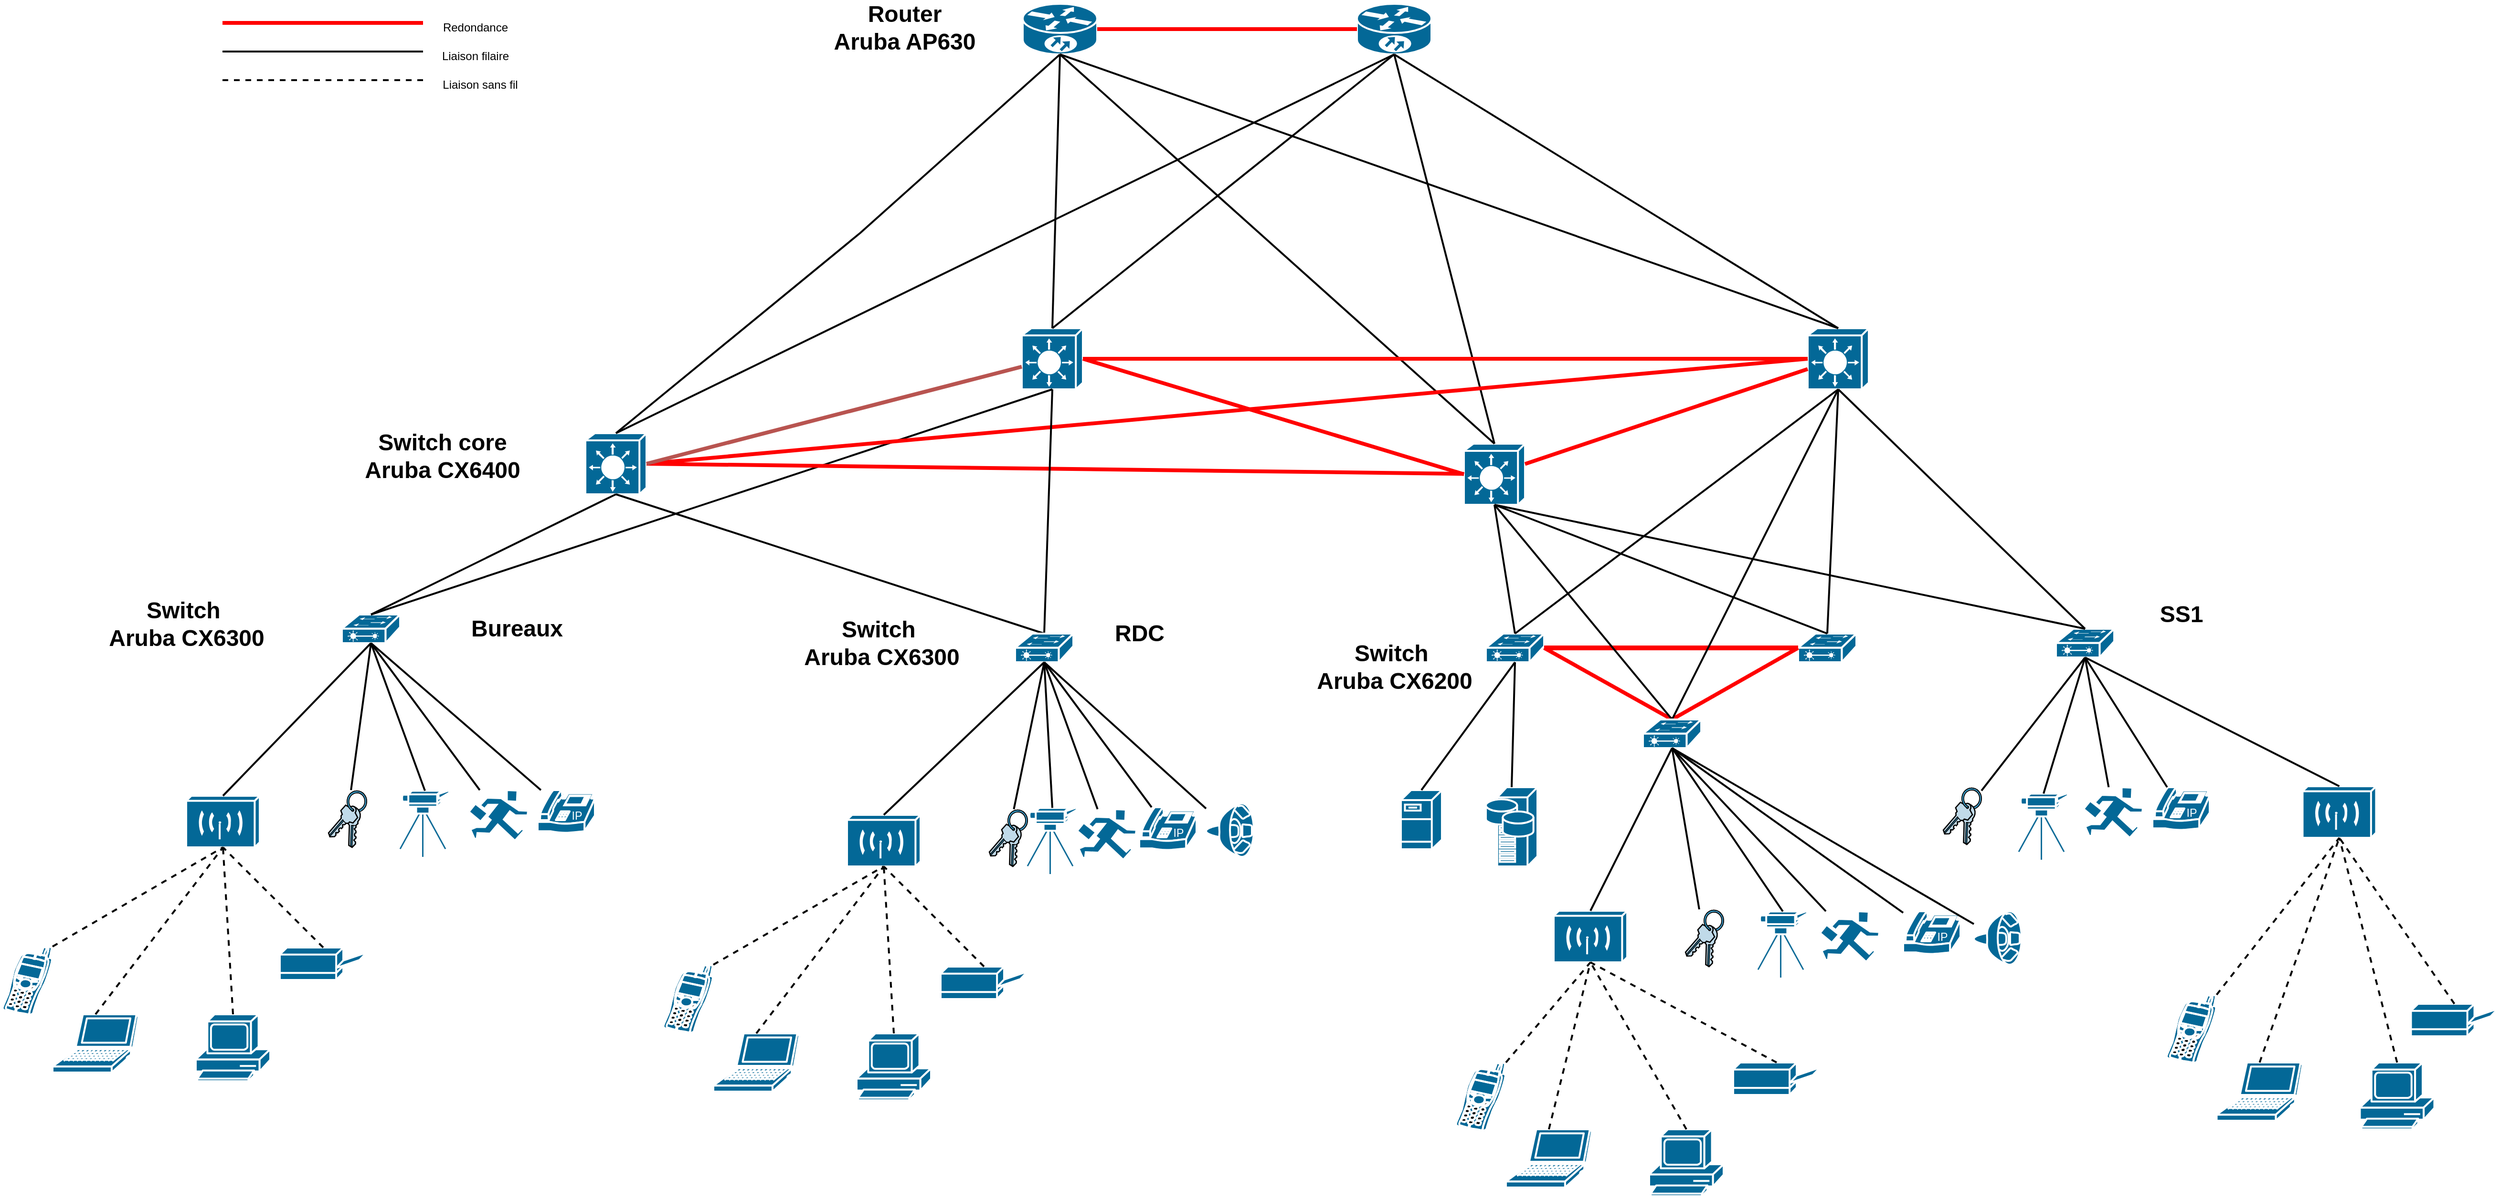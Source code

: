 <mxfile version="24.8.3">
  <diagram id="6a731a19-8d31-9384-78a2-239565b7b9f0" name="Page-1">
    <mxGraphModel dx="4014" dy="1756" grid="1" gridSize="10" guides="1" tooltips="1" connect="1" arrows="1" fold="1" page="1" pageScale="1" pageWidth="827" pageHeight="1169" background="none" math="0" shadow="0">
      <root>
        <mxCell id="0" />
        <mxCell id="1" parent="0" />
        <mxCell id="pil24o_KCS0P44eXvA0W-2595" value="" style="shape=mxgraph.cisco.routers.10700;sketch=0;html=1;pointerEvents=1;dashed=0;fillColor=#036897;strokeColor=#ffffff;strokeWidth=2;verticalLabelPosition=bottom;verticalAlign=top;align=center;outlineConnect=0;" parent="1" vertex="1">
          <mxGeometry x="608" y="60" width="78" height="53" as="geometry" />
        </mxCell>
        <mxCell id="pil24o_KCS0P44eXvA0W-2596" value="" style="shape=mxgraph.cisco.switches.layer_3_switch;sketch=0;html=1;pointerEvents=1;dashed=0;fillColor=#036897;strokeColor=#ffffff;strokeWidth=2;verticalLabelPosition=bottom;verticalAlign=top;align=center;outlineConnect=0;" parent="1" vertex="1">
          <mxGeometry x="150" y="510" width="64" height="64" as="geometry" />
        </mxCell>
        <mxCell id="pil24o_KCS0P44eXvA0W-2597" value="" style="shape=mxgraph.cisco.switches.layer_3_switch;sketch=0;html=1;pointerEvents=1;dashed=0;fillColor=#036897;strokeColor=#ffffff;strokeWidth=2;verticalLabelPosition=bottom;verticalAlign=top;align=center;outlineConnect=0;" parent="1" vertex="1">
          <mxGeometry x="607" y="400" width="64" height="64" as="geometry" />
        </mxCell>
        <mxCell id="pil24o_KCS0P44eXvA0W-2598" value="" style="shape=mxgraph.cisco.switches.layer_3_switch;sketch=0;html=1;pointerEvents=1;dashed=0;fillColor=#036897;strokeColor=#ffffff;strokeWidth=2;verticalLabelPosition=bottom;verticalAlign=top;align=center;outlineConnect=0;" parent="1" vertex="1">
          <mxGeometry x="1070" y="521" width="64" height="64" as="geometry" />
        </mxCell>
        <mxCell id="pil24o_KCS0P44eXvA0W-2599" value="" style="shape=mxgraph.cisco.switches.layer_3_switch;sketch=0;html=1;pointerEvents=1;dashed=0;fillColor=#036897;strokeColor=#ffffff;strokeWidth=2;verticalLabelPosition=bottom;verticalAlign=top;align=center;outlineConnect=0;" parent="1" vertex="1">
          <mxGeometry x="1430" y="400" width="64" height="64" as="geometry" />
        </mxCell>
        <mxCell id="pil24o_KCS0P44eXvA0W-2601" value="" style="shape=mxgraph.cisco.routers.10700;sketch=0;html=1;pointerEvents=1;dashed=0;fillColor=#036897;strokeColor=#ffffff;strokeWidth=2;verticalLabelPosition=bottom;verticalAlign=top;align=center;outlineConnect=0;" parent="1" vertex="1">
          <mxGeometry x="958" y="60" width="78" height="53" as="geometry" />
        </mxCell>
        <mxCell id="pil24o_KCS0P44eXvA0W-2602" value="" style="endArrow=none;html=1;rounded=0;entryX=0;entryY=0.5;entryDx=0;entryDy=0;entryPerimeter=0;exitX=1;exitY=0.5;exitDx=0;exitDy=0;exitPerimeter=0;strokeColor=#ff0000;strokeWidth=4;" parent="1" source="pil24o_KCS0P44eXvA0W-2595" target="pil24o_KCS0P44eXvA0W-2601" edge="1">
          <mxGeometry width="50" height="50" relative="1" as="geometry">
            <mxPoint x="818" y="780" as="sourcePoint" />
            <mxPoint x="868" y="730" as="targetPoint" />
            <Array as="points" />
          </mxGeometry>
        </mxCell>
        <mxCell id="pil24o_KCS0P44eXvA0W-2621" value="" style="shape=mxgraph.cisco.switches.layer_2_remote_switch;sketch=0;html=1;pointerEvents=1;dashed=0;fillColor=#036897;strokeColor=#ffffff;strokeWidth=2;verticalLabelPosition=bottom;verticalAlign=top;align=center;outlineConnect=0;" parent="1" vertex="1">
          <mxGeometry x="-105" y="700" width="61" height="30" as="geometry" />
        </mxCell>
        <mxCell id="pil24o_KCS0P44eXvA0W-2626" value="" style="shape=mxgraph.cisco.wireless.wireless_transport;sketch=0;html=1;pointerEvents=1;dashed=0;fillColor=#036897;strokeColor=#ffffff;strokeWidth=2;verticalLabelPosition=bottom;verticalAlign=top;align=center;outlineConnect=0;" parent="1" vertex="1">
          <mxGeometry x="-268" y="890" width="77" height="54" as="geometry" />
        </mxCell>
        <mxCell id="pil24o_KCS0P44eXvA0W-2628" value="" style="shape=mxgraph.cisco.computers_and_peripherals.printer;sketch=0;html=1;pointerEvents=1;dashed=0;fillColor=#036897;strokeColor=#ffffff;strokeWidth=2;verticalLabelPosition=bottom;verticalAlign=top;align=center;outlineConnect=0;" parent="1" vertex="1">
          <mxGeometry x="-170" y="1049" width="91" height="34" as="geometry" />
        </mxCell>
        <mxCell id="pil24o_KCS0P44eXvA0W-2629" value="" style="shape=mxgraph.cisco.computers_and_peripherals.pc;sketch=0;html=1;pointerEvents=1;dashed=0;fillColor=#036897;strokeColor=#ffffff;strokeWidth=2;verticalLabelPosition=bottom;verticalAlign=top;align=center;outlineConnect=0;" parent="1" vertex="1">
          <mxGeometry x="-258" y="1119" width="78" height="70" as="geometry" />
        </mxCell>
        <mxCell id="pil24o_KCS0P44eXvA0W-2630" value="" style="shape=mxgraph.cisco.computers_and_peripherals.laptop;sketch=0;html=1;pointerEvents=1;dashed=0;fillColor=#036897;strokeColor=#ffffff;strokeWidth=2;verticalLabelPosition=bottom;verticalAlign=top;align=center;outlineConnect=0;" parent="1" vertex="1">
          <mxGeometry x="-408" y="1119" width="90" height="61" as="geometry" />
        </mxCell>
        <mxCell id="pil24o_KCS0P44eXvA0W-2631" value="" style="shape=mxgraph.cisco.computers_and_peripherals.video_camera;sketch=0;html=1;pointerEvents=1;dashed=0;fillColor=#036897;strokeColor=#ffffff;strokeWidth=2;verticalLabelPosition=bottom;verticalAlign=top;align=center;outlineConnect=0;" parent="1" vertex="1">
          <mxGeometry x="-44" y="884" width="52" height="70" as="geometry" />
        </mxCell>
        <mxCell id="pil24o_KCS0P44eXvA0W-2648" value="" style="endArrow=none;html=1;rounded=0;entryX=0.5;entryY=1;entryDx=0;entryDy=0;entryPerimeter=0;exitX=0.5;exitY=0;exitDx=0;exitDy=0;exitPerimeter=0;strokeWidth=2;" parent="1" source="pil24o_KCS0P44eXvA0W-2596" target="pil24o_KCS0P44eXvA0W-2595" edge="1">
          <mxGeometry width="50" height="50" relative="1" as="geometry">
            <mxPoint x="190" y="510.0" as="sourcePoint" />
            <mxPoint x="698" y="340" as="targetPoint" />
            <Array as="points">
              <mxPoint x="438" y="300" />
            </Array>
          </mxGeometry>
        </mxCell>
        <mxCell id="pil24o_KCS0P44eXvA0W-2649" value="" style="endArrow=none;html=1;rounded=0;entryX=0.5;entryY=1;entryDx=0;entryDy=0;entryPerimeter=0;exitX=0.5;exitY=0;exitDx=0;exitDy=0;exitPerimeter=0;strokeWidth=2;" parent="1" source="pil24o_KCS0P44eXvA0W-2596" target="pil24o_KCS0P44eXvA0W-2601" edge="1">
          <mxGeometry width="50" height="50" relative="1" as="geometry">
            <mxPoint x="190" y="510.0" as="sourcePoint" />
            <mxPoint x="657" y="123" as="targetPoint" />
            <Array as="points" />
          </mxGeometry>
        </mxCell>
        <mxCell id="pil24o_KCS0P44eXvA0W-2650" value="" style="endArrow=none;html=1;rounded=0;exitX=0.5;exitY=0;exitDx=0;exitDy=0;exitPerimeter=0;entryX=0.5;entryY=1;entryDx=0;entryDy=0;entryPerimeter=0;strokeWidth=2;" parent="1" source="pil24o_KCS0P44eXvA0W-2597" target="pil24o_KCS0P44eXvA0W-2601" edge="1">
          <mxGeometry width="50" height="50" relative="1" as="geometry">
            <mxPoint x="196" y="520" as="sourcePoint" />
            <mxPoint x="998" y="110" as="targetPoint" />
            <Array as="points" />
          </mxGeometry>
        </mxCell>
        <mxCell id="pil24o_KCS0P44eXvA0W-2651" value="" style="endArrow=none;html=1;rounded=0;exitX=0.5;exitY=0;exitDx=0;exitDy=0;exitPerimeter=0;entryX=0.5;entryY=1;entryDx=0;entryDy=0;entryPerimeter=0;strokeWidth=2;" parent="1" source="pil24o_KCS0P44eXvA0W-2599" target="pil24o_KCS0P44eXvA0W-2601" edge="1">
          <mxGeometry width="50" height="50" relative="1" as="geometry">
            <mxPoint x="632" y="520" as="sourcePoint" />
            <mxPoint x="1019" y="123" as="targetPoint" />
            <Array as="points" />
          </mxGeometry>
        </mxCell>
        <mxCell id="pil24o_KCS0P44eXvA0W-2652" value="" style="endArrow=none;html=1;rounded=0;exitX=0.5;exitY=0;exitDx=0;exitDy=0;exitPerimeter=0;entryX=0.5;entryY=1;entryDx=0;entryDy=0;entryPerimeter=0;strokeWidth=2;" parent="1" source="pil24o_KCS0P44eXvA0W-2598" target="pil24o_KCS0P44eXvA0W-2601" edge="1">
          <mxGeometry width="50" height="50" relative="1" as="geometry">
            <mxPoint x="630" y="530" as="sourcePoint" />
            <mxPoint x="998" y="120" as="targetPoint" />
            <Array as="points" />
          </mxGeometry>
        </mxCell>
        <mxCell id="pil24o_KCS0P44eXvA0W-2653" value="" style="endArrow=none;html=1;rounded=0;exitX=0.5;exitY=0;exitDx=0;exitDy=0;exitPerimeter=0;entryX=0.5;entryY=1;entryDx=0;entryDy=0;entryPerimeter=0;strokeWidth=2;" parent="1" source="pil24o_KCS0P44eXvA0W-2598" target="pil24o_KCS0P44eXvA0W-2595" edge="1">
          <mxGeometry width="50" height="50" relative="1" as="geometry">
            <mxPoint x="1040" y="520" as="sourcePoint" />
            <mxPoint x="648" y="120" as="targetPoint" />
            <Array as="points" />
          </mxGeometry>
        </mxCell>
        <mxCell id="pil24o_KCS0P44eXvA0W-2654" value="" style="endArrow=none;html=1;rounded=0;exitX=0.5;exitY=0;exitDx=0;exitDy=0;exitPerimeter=0;entryX=0.5;entryY=1;entryDx=0;entryDy=0;entryPerimeter=0;strokeWidth=2;" parent="1" source="pil24o_KCS0P44eXvA0W-2597" target="pil24o_KCS0P44eXvA0W-2595" edge="1">
          <mxGeometry width="50" height="50" relative="1" as="geometry">
            <mxPoint x="1050" y="530" as="sourcePoint" />
            <mxPoint x="1017" y="133" as="targetPoint" />
            <Array as="points" />
          </mxGeometry>
        </mxCell>
        <mxCell id="pil24o_KCS0P44eXvA0W-2655" value="" style="endArrow=none;html=1;rounded=0;exitX=0.5;exitY=0;exitDx=0;exitDy=0;exitPerimeter=0;entryX=0.5;entryY=1;entryDx=0;entryDy=0;entryPerimeter=0;strokeWidth=2;" parent="1" source="pil24o_KCS0P44eXvA0W-2599" target="pil24o_KCS0P44eXvA0W-2595" edge="1">
          <mxGeometry width="50" height="50" relative="1" as="geometry">
            <mxPoint x="1072" y="540" as="sourcePoint" />
            <mxPoint x="1039" y="143" as="targetPoint" />
            <Array as="points" />
          </mxGeometry>
        </mxCell>
        <mxCell id="pil24o_KCS0P44eXvA0W-2658" value="" style="endArrow=none;html=1;rounded=0;entryX=0.5;entryY=1;entryDx=0;entryDy=0;entryPerimeter=0;exitX=0.5;exitY=0;exitDx=0;exitDy=0;exitPerimeter=0;strokeWidth=2;" parent="1" source="pil24o_KCS0P44eXvA0W-2621" target="pil24o_KCS0P44eXvA0W-2596" edge="1">
          <mxGeometry width="50" height="50" relative="1" as="geometry">
            <mxPoint x="220" y="1030" as="sourcePoint" />
            <mxPoint x="270" y="980" as="targetPoint" />
          </mxGeometry>
        </mxCell>
        <mxCell id="pil24o_KCS0P44eXvA0W-2659" value="" style="endArrow=none;html=1;rounded=0;entryX=0.5;entryY=1;entryDx=0;entryDy=0;entryPerimeter=0;exitX=0.5;exitY=0;exitDx=0;exitDy=0;exitPerimeter=0;strokeWidth=2;" parent="1" source="pil24o_KCS0P44eXvA0W-2621" target="pil24o_KCS0P44eXvA0W-2597" edge="1">
          <mxGeometry width="50" height="50" relative="1" as="geometry">
            <mxPoint x="-479" y="750" as="sourcePoint" />
            <mxPoint x="212" y="584" as="targetPoint" />
          </mxGeometry>
        </mxCell>
        <mxCell id="pil24o_KCS0P44eXvA0W-2661" value="" style="endArrow=none;html=1;rounded=0;exitX=0.5;exitY=0;exitDx=0;exitDy=0;exitPerimeter=0;entryX=0.5;entryY=1;entryDx=0;entryDy=0;entryPerimeter=0;strokeWidth=2;" parent="1" source="pil24o_KCS0P44eXvA0W-2626" target="pil24o_KCS0P44eXvA0W-2621" edge="1">
          <mxGeometry width="50" height="50" relative="1" as="geometry">
            <mxPoint x="528" y="960" as="sourcePoint" />
            <mxPoint x="578" y="910" as="targetPoint" />
          </mxGeometry>
        </mxCell>
        <mxCell id="pil24o_KCS0P44eXvA0W-2662" value="" style="endArrow=none;html=1;rounded=0;entryX=0.5;entryY=1;entryDx=0;entryDy=0;entryPerimeter=0;exitX=1;exitY=0;exitDx=0;exitDy=0;exitPerimeter=0;dashed=1;strokeWidth=2;" parent="1" source="pil24o_KCS0P44eXvA0W-2664" target="pil24o_KCS0P44eXvA0W-2626" edge="1">
          <mxGeometry width="50" height="50" relative="1" as="geometry">
            <mxPoint x="-456" y="1184.306" as="sourcePoint" />
            <mxPoint x="742" y="860" as="targetPoint" />
          </mxGeometry>
        </mxCell>
        <mxCell id="pil24o_KCS0P44eXvA0W-2663" value="" style="endArrow=none;html=1;rounded=0;entryX=0.5;entryY=1;entryDx=0;entryDy=0;entryPerimeter=0;exitX=0.5;exitY=0;exitDx=0;exitDy=0;exitPerimeter=0;dashed=1;strokeWidth=2;" parent="1" source="pil24o_KCS0P44eXvA0W-2630" target="pil24o_KCS0P44eXvA0W-2626" edge="1">
          <mxGeometry width="50" height="50" relative="1" as="geometry">
            <mxPoint x="-278" y="1150" as="sourcePoint" />
            <mxPoint x="-228" y="1100" as="targetPoint" />
          </mxGeometry>
        </mxCell>
        <mxCell id="pil24o_KCS0P44eXvA0W-2664" value="" style="shape=mxgraph.cisco.modems_and_phones.cell_phone;sketch=0;html=1;pointerEvents=1;dashed=0;fillColor=#036897;strokeColor=#ffffff;strokeWidth=2;verticalLabelPosition=bottom;verticalAlign=top;align=center;outlineConnect=0;" parent="1" vertex="1">
          <mxGeometry x="-462" y="1048" width="54" height="72" as="geometry" />
        </mxCell>
        <mxCell id="pil24o_KCS0P44eXvA0W-2665" value="" style="endArrow=none;html=1;rounded=0;entryX=0.5;entryY=1;entryDx=0;entryDy=0;entryPerimeter=0;exitX=0.5;exitY=0;exitDx=0;exitDy=0;exitPerimeter=0;dashed=1;strokeWidth=2;" parent="1" source="pil24o_KCS0P44eXvA0W-2629" target="pil24o_KCS0P44eXvA0W-2626" edge="1">
          <mxGeometry width="50" height="50" relative="1" as="geometry">
            <mxPoint x="-353" y="1129" as="sourcePoint" />
            <mxPoint x="-219" y="954" as="targetPoint" />
          </mxGeometry>
        </mxCell>
        <mxCell id="pil24o_KCS0P44eXvA0W-2666" value="" style="endArrow=none;html=1;rounded=0;exitX=0.5;exitY=0;exitDx=0;exitDy=0;exitPerimeter=0;entryX=0.5;entryY=1;entryDx=0;entryDy=0;entryPerimeter=0;dashed=1;strokeWidth=2;" parent="1" source="pil24o_KCS0P44eXvA0W-2628" target="pil24o_KCS0P44eXvA0W-2626" edge="1">
          <mxGeometry width="50" height="50" relative="1" as="geometry">
            <mxPoint x="-343" y="1139" as="sourcePoint" />
            <mxPoint x="-228" y="950" as="targetPoint" />
          </mxGeometry>
        </mxCell>
        <mxCell id="pil24o_KCS0P44eXvA0W-2667" value="" style="endArrow=none;html=1;rounded=0;exitX=0.5;exitY=0.01;exitDx=0;exitDy=0;exitPerimeter=0;entryX=0.5;entryY=1;entryDx=0;entryDy=0;entryPerimeter=0;strokeWidth=2;" parent="1" source="pil24o_KCS0P44eXvA0W-2631" target="pil24o_KCS0P44eXvA0W-2621" edge="1">
          <mxGeometry width="50" height="50" relative="1" as="geometry">
            <mxPoint x="-219" y="900" as="sourcePoint" />
            <mxPoint x="-82" y="730" as="targetPoint" />
          </mxGeometry>
        </mxCell>
        <mxCell id="pil24o_KCS0P44eXvA0W-2668" value="" style="shape=mxgraph.cisco.misc.keys;sketch=0;html=1;pointerEvents=1;dashed=0;fillColor=#036897;strokeColor=#ffffff;strokeWidth=2;verticalLabelPosition=bottom;verticalAlign=top;align=center;outlineConnect=0;" parent="1" vertex="1">
          <mxGeometry x="-120" y="884" width="41" height="60" as="geometry" />
        </mxCell>
        <mxCell id="pil24o_KCS0P44eXvA0W-2669" value="" style="shape=mxgraph.cisco.misc.telecommuter_icon;sketch=0;html=1;pointerEvents=1;dashed=0;fillColor=#036897;strokeColor=#ffffff;strokeWidth=2;verticalLabelPosition=bottom;verticalAlign=top;align=center;outlineConnect=0;" parent="1" vertex="1">
          <mxGeometry x="28" y="884" width="62" height="53" as="geometry" />
        </mxCell>
        <mxCell id="pil24o_KCS0P44eXvA0W-2670" value="" style="endArrow=none;html=1;rounded=0;entryX=0.5;entryY=1;entryDx=0;entryDy=0;entryPerimeter=0;strokeWidth=2;" parent="1" source="pil24o_KCS0P44eXvA0W-2668" target="pil24o_KCS0P44eXvA0W-2621" edge="1">
          <mxGeometry width="50" height="50" relative="1" as="geometry">
            <mxPoint x="-219" y="900" as="sourcePoint" />
            <mxPoint x="-72" y="730" as="targetPoint" />
          </mxGeometry>
        </mxCell>
        <mxCell id="pil24o_KCS0P44eXvA0W-2671" value="" style="endArrow=none;html=1;rounded=0;exitX=0.5;exitY=1;exitDx=0;exitDy=0;exitPerimeter=0;strokeWidth=2;" parent="1" source="pil24o_KCS0P44eXvA0W-2621" target="pil24o_KCS0P44eXvA0W-2669" edge="1">
          <mxGeometry width="50" height="50" relative="1" as="geometry">
            <mxPoint x="-209" y="910" as="sourcePoint" />
            <mxPoint x="118" y="870" as="targetPoint" />
          </mxGeometry>
        </mxCell>
        <mxCell id="pil24o_KCS0P44eXvA0W-2672" value="" style="endArrow=none;html=1;rounded=0;entryX=0;entryY=0.5;entryDx=0;entryDy=0;entryPerimeter=0;exitX=1;exitY=0.5;exitDx=0;exitDy=0;exitPerimeter=0;strokeColor=#ff0000;strokeWidth=4;" parent="1" source="pil24o_KCS0P44eXvA0W-2596" target="pil24o_KCS0P44eXvA0W-2599" edge="1">
          <mxGeometry width="50" height="50" relative="1" as="geometry">
            <mxPoint x="-112" y="840" as="sourcePoint" />
            <mxPoint x="624" y="494" as="targetPoint" />
          </mxGeometry>
        </mxCell>
        <mxCell id="pil24o_KCS0P44eXvA0W-2673" value="" style="endArrow=none;html=1;rounded=0;exitX=1;exitY=0.5;exitDx=0;exitDy=0;exitPerimeter=0;strokeColor=#ff0000;strokeWidth=4;" parent="1" source="pil24o_KCS0P44eXvA0W-2596" target="pil24o_KCS0P44eXvA0W-2598" edge="1">
          <mxGeometry width="50" height="50" relative="1" as="geometry">
            <mxPoint x="-102" y="850" as="sourcePoint" />
            <mxPoint x="634" y="504" as="targetPoint" />
          </mxGeometry>
        </mxCell>
        <mxCell id="pil24o_KCS0P44eXvA0W-2674" value="" style="endArrow=none;html=1;rounded=0;exitX=1;exitY=0.5;exitDx=0;exitDy=0;exitPerimeter=0;fillColor=#f8cecc;strokeColor=#b85450;strokeWidth=4;" parent="1" source="pil24o_KCS0P44eXvA0W-2596" target="pil24o_KCS0P44eXvA0W-2597" edge="1">
          <mxGeometry width="50" height="50" relative="1" as="geometry">
            <mxPoint x="-92" y="860" as="sourcePoint" />
            <mxPoint x="644" y="514" as="targetPoint" />
          </mxGeometry>
        </mxCell>
        <mxCell id="pil24o_KCS0P44eXvA0W-2675" value="" style="endArrow=none;html=1;rounded=0;entryX=1;entryY=0.5;entryDx=0;entryDy=0;entryPerimeter=0;fillColor=#f8cecc;strokeColor=#ff0800;strokeWidth=4;" parent="1" source="pil24o_KCS0P44eXvA0W-2599" target="pil24o_KCS0P44eXvA0W-2597" edge="1">
          <mxGeometry width="50" height="50" relative="1" as="geometry">
            <mxPoint x="-82" y="870" as="sourcePoint" />
            <mxPoint x="654" y="524" as="targetPoint" />
          </mxGeometry>
        </mxCell>
        <mxCell id="pil24o_KCS0P44eXvA0W-2676" value="" style="endArrow=none;html=1;rounded=0;strokeColor=#ff0000;strokeWidth=4;" parent="1" source="pil24o_KCS0P44eXvA0W-2599" target="pil24o_KCS0P44eXvA0W-2598" edge="1">
          <mxGeometry width="50" height="50" relative="1" as="geometry">
            <mxPoint x="-72" y="880" as="sourcePoint" />
            <mxPoint x="664" y="534" as="targetPoint" />
          </mxGeometry>
        </mxCell>
        <mxCell id="pil24o_KCS0P44eXvA0W-2677" value="" style="endArrow=none;html=1;rounded=0;entryX=1;entryY=0.5;entryDx=0;entryDy=0;entryPerimeter=0;exitX=0;exitY=0.5;exitDx=0;exitDy=0;exitPerimeter=0;strokeColor=#ff0000;strokeWidth=4;" parent="1" source="pil24o_KCS0P44eXvA0W-2598" target="pil24o_KCS0P44eXvA0W-2597" edge="1">
          <mxGeometry width="50" height="50" relative="1" as="geometry">
            <mxPoint x="-62" y="890" as="sourcePoint" />
            <mxPoint x="674" y="544" as="targetPoint" />
          </mxGeometry>
        </mxCell>
        <mxCell id="pil24o_KCS0P44eXvA0W-2696" value="" style="endArrow=none;html=1;rounded=0;exitX=0.5;exitY=0;exitDx=0;exitDy=0;exitPerimeter=0;entryX=0.5;entryY=1;entryDx=0;entryDy=0;entryPerimeter=0;strokeWidth=2;" parent="1" source="pil24o_KCS0P44eXvA0W-2726" target="pil24o_KCS0P44eXvA0W-2596" edge="1">
          <mxGeometry width="50" height="50" relative="1" as="geometry">
            <mxPoint x="587.5" y="700.0" as="sourcePoint" />
            <mxPoint x="778" y="840" as="targetPoint" />
          </mxGeometry>
        </mxCell>
        <mxCell id="pil24o_KCS0P44eXvA0W-2697" value="" style="endArrow=none;html=1;rounded=0;exitX=0.5;exitY=0;exitDx=0;exitDy=0;exitPerimeter=0;entryX=0.5;entryY=1;entryDx=0;entryDy=0;entryPerimeter=0;strokeWidth=2;" parent="1" source="pil24o_KCS0P44eXvA0W-2726" target="pil24o_KCS0P44eXvA0W-2597" edge="1">
          <mxGeometry width="50" height="50" relative="1" as="geometry">
            <mxPoint x="587.5" y="700.0" as="sourcePoint" />
            <mxPoint x="788" y="850" as="targetPoint" />
          </mxGeometry>
        </mxCell>
        <mxCell id="pil24o_KCS0P44eXvA0W-2699" value="" style="endArrow=none;html=1;rounded=0;exitX=1;exitY=0.5;exitDx=0;exitDy=0;exitPerimeter=0;strokeColor=#ff0000;strokeWidth=4;" parent="1" edge="1">
          <mxGeometry width="50" height="50" relative="1" as="geometry">
            <mxPoint x="-230" y="80" as="sourcePoint" />
            <mxPoint x="-20" y="80" as="targetPoint" />
          </mxGeometry>
        </mxCell>
        <mxCell id="pil24o_KCS0P44eXvA0W-2700" value="" style="endArrow=none;html=1;rounded=0;strokeWidth=2;" parent="1" edge="1">
          <mxGeometry width="50" height="50" relative="1" as="geometry">
            <mxPoint x="-230" y="110" as="sourcePoint" />
            <mxPoint x="-60" y="110" as="targetPoint" />
            <Array as="points">
              <mxPoint x="-60" y="110" />
              <mxPoint x="-20" y="110" />
            </Array>
          </mxGeometry>
        </mxCell>
        <mxCell id="pil24o_KCS0P44eXvA0W-2701" value="" style="endArrow=none;html=1;rounded=0;dashed=1;strokeWidth=2;" parent="1" edge="1">
          <mxGeometry width="50" height="50" relative="1" as="geometry">
            <mxPoint x="-230" y="140" as="sourcePoint" />
            <mxPoint x="-20" y="140" as="targetPoint" />
          </mxGeometry>
        </mxCell>
        <mxCell id="pil24o_KCS0P44eXvA0W-2719" value="Redondance" style="text;html=1;align=center;verticalAlign=middle;whiteSpace=wrap;rounded=0;" parent="1" vertex="1">
          <mxGeometry y="70" width="70" height="30" as="geometry" />
        </mxCell>
        <mxCell id="pil24o_KCS0P44eXvA0W-2720" value="Liaison filaire" style="text;html=1;align=center;verticalAlign=middle;whiteSpace=wrap;rounded=0;" parent="1" vertex="1">
          <mxGeometry x="-10" y="100" width="90" height="30" as="geometry" />
        </mxCell>
        <mxCell id="pil24o_KCS0P44eXvA0W-2721" value="Liaison sans fil" style="text;html=1;align=center;verticalAlign=middle;whiteSpace=wrap;rounded=0;" parent="1" vertex="1">
          <mxGeometry x="-10" y="130" width="100" height="30" as="geometry" />
        </mxCell>
        <mxCell id="pil24o_KCS0P44eXvA0W-2723" value="" style="shape=mxgraph.cisco.modems_and_phones.ip_phone;sketch=0;html=1;pointerEvents=1;dashed=0;fillColor=#036897;strokeColor=#ffffff;strokeWidth=2;verticalLabelPosition=bottom;verticalAlign=top;align=center;outlineConnect=0;" parent="1" vertex="1">
          <mxGeometry x="100" y="884" width="60" height="46" as="geometry" />
        </mxCell>
        <mxCell id="pil24o_KCS0P44eXvA0W-2724" value="" style="endArrow=none;html=1;rounded=0;entryX=0.5;entryY=1;entryDx=0;entryDy=0;entryPerimeter=0;strokeWidth=2;" parent="1" source="pil24o_KCS0P44eXvA0W-2723" target="pil24o_KCS0P44eXvA0W-2621" edge="1">
          <mxGeometry width="50" height="50" relative="1" as="geometry">
            <mxPoint x="-85" y="894" as="sourcePoint" />
            <mxPoint x="-64" y="740" as="targetPoint" />
          </mxGeometry>
        </mxCell>
        <mxCell id="pil24o_KCS0P44eXvA0W-2726" value="" style="shape=mxgraph.cisco.switches.layer_2_remote_switch;sketch=0;html=1;pointerEvents=1;dashed=0;fillColor=#036897;strokeColor=#ffffff;strokeWidth=2;verticalLabelPosition=bottom;verticalAlign=top;align=center;outlineConnect=0;" parent="1" vertex="1">
          <mxGeometry x="600" y="720" width="61" height="30" as="geometry" />
        </mxCell>
        <mxCell id="pil24o_KCS0P44eXvA0W-2727" value="" style="shape=mxgraph.cisco.wireless.wireless_transport;sketch=0;html=1;pointerEvents=1;dashed=0;fillColor=#036897;strokeColor=#ffffff;strokeWidth=2;verticalLabelPosition=bottom;verticalAlign=top;align=center;outlineConnect=0;" parent="1" vertex="1">
          <mxGeometry x="424" y="910" width="77" height="54" as="geometry" />
        </mxCell>
        <mxCell id="pil24o_KCS0P44eXvA0W-2728" value="" style="shape=mxgraph.cisco.computers_and_peripherals.printer;sketch=0;html=1;pointerEvents=1;dashed=0;fillColor=#036897;strokeColor=#ffffff;strokeWidth=2;verticalLabelPosition=bottom;verticalAlign=top;align=center;outlineConnect=0;" parent="1" vertex="1">
          <mxGeometry x="522" y="1069" width="91" height="34" as="geometry" />
        </mxCell>
        <mxCell id="pil24o_KCS0P44eXvA0W-2729" value="" style="shape=mxgraph.cisco.computers_and_peripherals.pc;sketch=0;html=1;pointerEvents=1;dashed=0;fillColor=#036897;strokeColor=#ffffff;strokeWidth=2;verticalLabelPosition=bottom;verticalAlign=top;align=center;outlineConnect=0;" parent="1" vertex="1">
          <mxGeometry x="434" y="1139" width="78" height="70" as="geometry" />
        </mxCell>
        <mxCell id="pil24o_KCS0P44eXvA0W-2730" value="" style="shape=mxgraph.cisco.computers_and_peripherals.laptop;sketch=0;html=1;pointerEvents=1;dashed=0;fillColor=#036897;strokeColor=#ffffff;strokeWidth=2;verticalLabelPosition=bottom;verticalAlign=top;align=center;outlineConnect=0;" parent="1" vertex="1">
          <mxGeometry x="284" y="1139" width="90" height="61" as="geometry" />
        </mxCell>
        <mxCell id="pil24o_KCS0P44eXvA0W-2731" value="" style="shape=mxgraph.cisco.computers_and_peripherals.video_camera;sketch=0;html=1;pointerEvents=1;dashed=0;fillColor=#036897;strokeColor=#ffffff;strokeWidth=2;verticalLabelPosition=bottom;verticalAlign=top;align=center;outlineConnect=0;" parent="1" vertex="1">
          <mxGeometry x="613" y="902" width="52" height="70" as="geometry" />
        </mxCell>
        <mxCell id="pil24o_KCS0P44eXvA0W-2732" value="" style="endArrow=none;html=1;rounded=0;exitX=0.5;exitY=0;exitDx=0;exitDy=0;exitPerimeter=0;entryX=0.5;entryY=1;entryDx=0;entryDy=0;entryPerimeter=0;strokeWidth=2;" parent="1" source="pil24o_KCS0P44eXvA0W-2727" target="pil24o_KCS0P44eXvA0W-2726" edge="1">
          <mxGeometry width="50" height="50" relative="1" as="geometry">
            <mxPoint x="1220" y="980" as="sourcePoint" />
            <mxPoint x="1270" y="930" as="targetPoint" />
          </mxGeometry>
        </mxCell>
        <mxCell id="pil24o_KCS0P44eXvA0W-2733" value="" style="endArrow=none;html=1;rounded=0;entryX=0.5;entryY=1;entryDx=0;entryDy=0;entryPerimeter=0;exitX=1;exitY=0;exitDx=0;exitDy=0;exitPerimeter=0;dashed=1;strokeWidth=2;" parent="1" source="pil24o_KCS0P44eXvA0W-2735" target="pil24o_KCS0P44eXvA0W-2727" edge="1">
          <mxGeometry width="50" height="50" relative="1" as="geometry">
            <mxPoint x="236" y="1204.306" as="sourcePoint" />
            <mxPoint x="1434" y="880" as="targetPoint" />
          </mxGeometry>
        </mxCell>
        <mxCell id="pil24o_KCS0P44eXvA0W-2734" value="" style="endArrow=none;html=1;rounded=0;entryX=0.5;entryY=1;entryDx=0;entryDy=0;entryPerimeter=0;exitX=0.5;exitY=0;exitDx=0;exitDy=0;exitPerimeter=0;dashed=1;strokeWidth=2;" parent="1" source="pil24o_KCS0P44eXvA0W-2730" target="pil24o_KCS0P44eXvA0W-2727" edge="1">
          <mxGeometry width="50" height="50" relative="1" as="geometry">
            <mxPoint x="414" y="1170" as="sourcePoint" />
            <mxPoint x="464" y="1120" as="targetPoint" />
          </mxGeometry>
        </mxCell>
        <mxCell id="pil24o_KCS0P44eXvA0W-2735" value="" style="shape=mxgraph.cisco.modems_and_phones.cell_phone;sketch=0;html=1;pointerEvents=1;dashed=0;fillColor=#036897;strokeColor=#ffffff;strokeWidth=2;verticalLabelPosition=bottom;verticalAlign=top;align=center;outlineConnect=0;" parent="1" vertex="1">
          <mxGeometry x="230" y="1067" width="54" height="72" as="geometry" />
        </mxCell>
        <mxCell id="pil24o_KCS0P44eXvA0W-2736" value="" style="endArrow=none;html=1;rounded=0;entryX=0.5;entryY=1;entryDx=0;entryDy=0;entryPerimeter=0;exitX=0.5;exitY=0;exitDx=0;exitDy=0;exitPerimeter=0;dashed=1;strokeWidth=2;" parent="1" source="pil24o_KCS0P44eXvA0W-2729" target="pil24o_KCS0P44eXvA0W-2727" edge="1">
          <mxGeometry width="50" height="50" relative="1" as="geometry">
            <mxPoint x="339" y="1149" as="sourcePoint" />
            <mxPoint x="473" y="974" as="targetPoint" />
          </mxGeometry>
        </mxCell>
        <mxCell id="pil24o_KCS0P44eXvA0W-2737" value="" style="endArrow=none;html=1;rounded=0;exitX=0.5;exitY=0;exitDx=0;exitDy=0;exitPerimeter=0;entryX=0.5;entryY=1;entryDx=0;entryDy=0;entryPerimeter=0;dashed=1;strokeWidth=2;" parent="1" source="pil24o_KCS0P44eXvA0W-2728" target="pil24o_KCS0P44eXvA0W-2727" edge="1">
          <mxGeometry width="50" height="50" relative="1" as="geometry">
            <mxPoint x="349" y="1159" as="sourcePoint" />
            <mxPoint x="464" y="970" as="targetPoint" />
          </mxGeometry>
        </mxCell>
        <mxCell id="pil24o_KCS0P44eXvA0W-2738" value="" style="endArrow=none;html=1;rounded=0;exitX=0.5;exitY=0.01;exitDx=0;exitDy=0;exitPerimeter=0;entryX=0.5;entryY=1;entryDx=0;entryDy=0;entryPerimeter=0;strokeWidth=2;" parent="1" source="pil24o_KCS0P44eXvA0W-2731" target="pil24o_KCS0P44eXvA0W-2726" edge="1">
          <mxGeometry width="50" height="50" relative="1" as="geometry">
            <mxPoint x="473" y="920" as="sourcePoint" />
            <mxPoint x="610" y="750" as="targetPoint" />
          </mxGeometry>
        </mxCell>
        <mxCell id="pil24o_KCS0P44eXvA0W-2739" value="" style="shape=mxgraph.cisco.misc.keys;sketch=0;html=1;pointerEvents=1;dashed=0;fillColor=#036897;strokeColor=#ffffff;strokeWidth=2;verticalLabelPosition=bottom;verticalAlign=top;align=center;outlineConnect=0;" parent="1" vertex="1">
          <mxGeometry x="572" y="904" width="41" height="60" as="geometry" />
        </mxCell>
        <mxCell id="pil24o_KCS0P44eXvA0W-2740" value="" style="shape=mxgraph.cisco.misc.telecommuter_icon;sketch=0;html=1;pointerEvents=1;dashed=0;fillColor=#036897;strokeColor=#ffffff;strokeWidth=2;verticalLabelPosition=bottom;verticalAlign=top;align=center;outlineConnect=0;" parent="1" vertex="1">
          <mxGeometry x="665" y="904" width="62" height="53" as="geometry" />
        </mxCell>
        <mxCell id="pil24o_KCS0P44eXvA0W-2741" value="" style="endArrow=none;html=1;rounded=0;entryX=0.5;entryY=1;entryDx=0;entryDy=0;entryPerimeter=0;strokeWidth=2;" parent="1" source="pil24o_KCS0P44eXvA0W-2739" target="pil24o_KCS0P44eXvA0W-2726" edge="1">
          <mxGeometry width="50" height="50" relative="1" as="geometry">
            <mxPoint x="473" y="920" as="sourcePoint" />
            <mxPoint x="620" y="750" as="targetPoint" />
          </mxGeometry>
        </mxCell>
        <mxCell id="pil24o_KCS0P44eXvA0W-2742" value="" style="endArrow=none;html=1;rounded=0;exitX=0.5;exitY=1;exitDx=0;exitDy=0;exitPerimeter=0;strokeWidth=2;" parent="1" source="pil24o_KCS0P44eXvA0W-2726" target="pil24o_KCS0P44eXvA0W-2740" edge="1">
          <mxGeometry width="50" height="50" relative="1" as="geometry">
            <mxPoint x="483" y="930" as="sourcePoint" />
            <mxPoint x="810" y="890" as="targetPoint" />
          </mxGeometry>
        </mxCell>
        <mxCell id="pil24o_KCS0P44eXvA0W-2743" value="" style="shape=mxgraph.cisco.modems_and_phones.ip_phone;sketch=0;html=1;pointerEvents=1;dashed=0;fillColor=#036897;strokeColor=#ffffff;strokeWidth=2;verticalLabelPosition=bottom;verticalAlign=top;align=center;outlineConnect=0;" parent="1" vertex="1">
          <mxGeometry x="730" y="902" width="60" height="46" as="geometry" />
        </mxCell>
        <mxCell id="pil24o_KCS0P44eXvA0W-2744" value="" style="endArrow=none;html=1;rounded=0;strokeWidth=2;entryX=0.5;entryY=1;entryDx=0;entryDy=0;entryPerimeter=0;" parent="1" source="pil24o_KCS0P44eXvA0W-2743" edge="1" target="pil24o_KCS0P44eXvA0W-2726">
          <mxGeometry width="50" height="50" relative="1" as="geometry">
            <mxPoint x="607" y="914" as="sourcePoint" />
            <mxPoint x="618" y="750" as="targetPoint" />
          </mxGeometry>
        </mxCell>
        <mxCell id="pil24o_KCS0P44eXvA0W-2745" value="" style="shape=mxgraph.cisco.computers_and_peripherals.speaker;sketch=0;html=1;pointerEvents=1;dashed=0;fillColor=#036897;strokeColor=#ffffff;strokeWidth=2;verticalLabelPosition=bottom;verticalAlign=top;align=center;outlineConnect=0;" parent="1" vertex="1">
          <mxGeometry x="800" y="898" width="50" height="56" as="geometry" />
        </mxCell>
        <mxCell id="pil24o_KCS0P44eXvA0W-2746" value="" style="endArrow=none;html=1;rounded=0;strokeWidth=2;entryX=0.5;entryY=1;entryDx=0;entryDy=0;entryPerimeter=0;" parent="1" source="pil24o_KCS0P44eXvA0W-2745" target="pil24o_KCS0P44eXvA0W-2726" edge="1">
          <mxGeometry width="50" height="50" relative="1" as="geometry">
            <mxPoint x="843" y="904" as="sourcePoint" />
            <mxPoint x="630" y="760" as="targetPoint" />
          </mxGeometry>
        </mxCell>
        <mxCell id="pil24o_KCS0P44eXvA0W-2748" value="" style="shape=mxgraph.cisco.switches.layer_2_remote_switch;sketch=0;html=1;pointerEvents=1;dashed=0;fillColor=#036897;strokeColor=#ffffff;strokeWidth=2;verticalLabelPosition=bottom;verticalAlign=top;align=center;outlineConnect=0;" parent="1" vertex="1">
          <mxGeometry x="1420" y="720" width="61" height="30" as="geometry" />
        </mxCell>
        <mxCell id="pil24o_KCS0P44eXvA0W-2749" value="" style="shape=mxgraph.cisco.switches.layer_2_remote_switch;sketch=0;html=1;pointerEvents=1;dashed=0;fillColor=#036897;strokeColor=#ffffff;strokeWidth=2;verticalLabelPosition=bottom;verticalAlign=top;align=center;outlineConnect=0;" parent="1" vertex="1">
          <mxGeometry x="1093" y="720" width="61" height="30" as="geometry" />
        </mxCell>
        <mxCell id="pil24o_KCS0P44eXvA0W-2750" value="" style="endArrow=none;html=1;rounded=0;exitX=0;exitY=0.5;exitDx=0;exitDy=0;exitPerimeter=0;strokeWidth=4;entryX=0.5;entryY=0;entryDx=0;entryDy=0;entryPerimeter=0;strokeColor=#ff0000;" parent="1" source="pil24o_KCS0P44eXvA0W-2748" target="DsJsy1tCjgdoMzItnm2Z-25" edge="1">
          <mxGeometry width="50" height="50" relative="1" as="geometry">
            <mxPoint x="641" y="730" as="sourcePoint" />
            <mxPoint x="1290.5" y="800" as="targetPoint" />
          </mxGeometry>
        </mxCell>
        <mxCell id="pil24o_KCS0P44eXvA0W-2751" value="" style="endArrow=none;html=1;rounded=0;exitX=1;exitY=0.5;exitDx=0;exitDy=0;exitPerimeter=0;entryX=0;entryY=0.5;entryDx=0;entryDy=0;entryPerimeter=0;strokeWidth=5;strokeColor=#ff0000;" parent="1" source="pil24o_KCS0P44eXvA0W-2749" target="pil24o_KCS0P44eXvA0W-2748" edge="1">
          <mxGeometry width="50" height="50" relative="1" as="geometry">
            <mxPoint x="651" y="740" as="sourcePoint" />
            <mxPoint x="632" y="504" as="targetPoint" />
          </mxGeometry>
        </mxCell>
        <mxCell id="pil24o_KCS0P44eXvA0W-2752" value="" style="endArrow=none;html=1;rounded=0;exitX=1;exitY=0.5;exitDx=0;exitDy=0;exitPerimeter=0;entryX=0.5;entryY=0;entryDx=0;entryDy=0;entryPerimeter=0;strokeWidth=4;strokeColor=#ff0000;" parent="1" source="pil24o_KCS0P44eXvA0W-2749" target="DsJsy1tCjgdoMzItnm2Z-25" edge="1">
          <mxGeometry width="50" height="50" relative="1" as="geometry">
            <mxPoint x="661" y="750" as="sourcePoint" />
            <mxPoint x="1290.5" y="800" as="targetPoint" />
          </mxGeometry>
        </mxCell>
        <mxCell id="pil24o_KCS0P44eXvA0W-2753" value="" style="endArrow=none;html=1;rounded=0;exitX=0.5;exitY=0;exitDx=0;exitDy=0;exitPerimeter=0;entryX=0.5;entryY=1;entryDx=0;entryDy=0;entryPerimeter=0;strokeWidth=2;" parent="1" source="pil24o_KCS0P44eXvA0W-2749" target="pil24o_KCS0P44eXvA0W-2598" edge="1">
          <mxGeometry width="50" height="50" relative="1" as="geometry">
            <mxPoint x="1071" y="765" as="sourcePoint" />
            <mxPoint x="1270" y="765" as="targetPoint" />
          </mxGeometry>
        </mxCell>
        <mxCell id="pil24o_KCS0P44eXvA0W-2754" value="" style="endArrow=none;html=1;rounded=0;exitX=0.5;exitY=0;exitDx=0;exitDy=0;exitPerimeter=0;entryX=0.5;entryY=1;entryDx=0;entryDy=0;entryPerimeter=0;strokeWidth=2;" parent="1" source="pil24o_KCS0P44eXvA0W-2749" target="pil24o_KCS0P44eXvA0W-2599" edge="1">
          <mxGeometry width="50" height="50" relative="1" as="geometry">
            <mxPoint x="1081" y="775" as="sourcePoint" />
            <mxPoint x="1280" y="775" as="targetPoint" />
          </mxGeometry>
        </mxCell>
        <mxCell id="pil24o_KCS0P44eXvA0W-2755" value="" style="endArrow=none;html=1;rounded=0;exitX=0.5;exitY=0;exitDx=0;exitDy=0;exitPerimeter=0;entryX=0.5;entryY=1;entryDx=0;entryDy=0;entryPerimeter=0;strokeWidth=2;" parent="1" source="DsJsy1tCjgdoMzItnm2Z-25" target="pil24o_KCS0P44eXvA0W-2598" edge="1">
          <mxGeometry width="50" height="50" relative="1" as="geometry">
            <mxPoint x="1290.5" y="800" as="sourcePoint" />
            <mxPoint x="1290" y="785" as="targetPoint" />
          </mxGeometry>
        </mxCell>
        <mxCell id="pil24o_KCS0P44eXvA0W-2756" value="" style="endArrow=none;html=1;rounded=0;exitX=0.5;exitY=0;exitDx=0;exitDy=0;exitPerimeter=0;entryX=0.5;entryY=1;entryDx=0;entryDy=0;entryPerimeter=0;strokeWidth=2;" parent="1" source="DsJsy1tCjgdoMzItnm2Z-25" target="pil24o_KCS0P44eXvA0W-2599" edge="1">
          <mxGeometry width="50" height="50" relative="1" as="geometry">
            <mxPoint x="1290.5" y="800" as="sourcePoint" />
            <mxPoint x="1300" y="795" as="targetPoint" />
          </mxGeometry>
        </mxCell>
        <mxCell id="pil24o_KCS0P44eXvA0W-2757" value="" style="endArrow=none;html=1;rounded=0;exitX=0.5;exitY=0;exitDx=0;exitDy=0;exitPerimeter=0;entryX=0.5;entryY=1;entryDx=0;entryDy=0;entryPerimeter=0;strokeWidth=2;" parent="1" source="pil24o_KCS0P44eXvA0W-2748" target="pil24o_KCS0P44eXvA0W-2599" edge="1">
          <mxGeometry width="50" height="50" relative="1" as="geometry">
            <mxPoint x="1111" y="805" as="sourcePoint" />
            <mxPoint x="1310" y="805" as="targetPoint" />
          </mxGeometry>
        </mxCell>
        <mxCell id="pil24o_KCS0P44eXvA0W-2758" value="" style="endArrow=none;html=1;rounded=0;exitX=0.5;exitY=0;exitDx=0;exitDy=0;exitPerimeter=0;entryX=0.5;entryY=1;entryDx=0;entryDy=0;entryPerimeter=0;strokeWidth=2;" parent="1" source="pil24o_KCS0P44eXvA0W-2748" target="pil24o_KCS0P44eXvA0W-2598" edge="1">
          <mxGeometry width="50" height="50" relative="1" as="geometry">
            <mxPoint x="1121" y="815" as="sourcePoint" />
            <mxPoint x="1320" y="815" as="targetPoint" />
          </mxGeometry>
        </mxCell>
        <mxCell id="pil24o_KCS0P44eXvA0W-2759" value="RDC" style="text;strokeColor=none;fillColor=none;html=1;fontSize=24;fontStyle=1;verticalAlign=middle;align=center;" parent="1" vertex="1">
          <mxGeometry x="680" y="700" width="100" height="40" as="geometry" />
        </mxCell>
        <mxCell id="pil24o_KCS0P44eXvA0W-2760" value="Bureaux" style="text;strokeColor=none;fillColor=none;html=1;fontSize=24;fontStyle=1;verticalAlign=middle;align=center;" parent="1" vertex="1">
          <mxGeometry x="28" y="695" width="100" height="40" as="geometry" />
        </mxCell>
        <mxCell id="pil24o_KCS0P44eXvA0W-2761" value="SS1" style="text;strokeColor=none;fillColor=none;html=1;fontSize=24;fontStyle=1;verticalAlign=middle;align=center;" parent="1" vertex="1">
          <mxGeometry x="1771" y="680" width="100" height="40" as="geometry" />
        </mxCell>
        <mxCell id="pil24o_KCS0P44eXvA0W-2762" value="Switch core&lt;div&gt;Aruba CX6400&lt;/div&gt;" style="text;strokeColor=none;fillColor=none;html=1;fontSize=24;fontStyle=1;verticalAlign=middle;align=center;" parent="1" vertex="1">
          <mxGeometry x="-50" y="514" width="100" height="40" as="geometry" />
        </mxCell>
        <mxCell id="pil24o_KCS0P44eXvA0W-2763" value="Router&lt;div&gt;Aruba AP630&lt;/div&gt;" style="text;strokeColor=none;fillColor=none;html=1;fontSize=24;fontStyle=1;verticalAlign=middle;align=center;" parent="1" vertex="1">
          <mxGeometry x="434" y="65" width="100" height="40" as="geometry" />
        </mxCell>
        <mxCell id="DsJsy1tCjgdoMzItnm2Z-2" value="Switch&amp;nbsp;&lt;div&gt;Aruba CX6300&lt;/div&gt;" style="text;strokeColor=none;fillColor=none;html=1;fontSize=24;fontStyle=1;verticalAlign=middle;align=center;" vertex="1" parent="1">
          <mxGeometry x="-318" y="690" width="100" height="40" as="geometry" />
        </mxCell>
        <mxCell id="DsJsy1tCjgdoMzItnm2Z-3" value="Switch&amp;nbsp;&lt;div&gt;Aruba CX6300&lt;/div&gt;" style="text;strokeColor=none;fillColor=none;html=1;fontSize=24;fontStyle=1;verticalAlign=middle;align=center;" vertex="1" parent="1">
          <mxGeometry x="410" y="710" width="100" height="40" as="geometry" />
        </mxCell>
        <mxCell id="DsJsy1tCjgdoMzItnm2Z-5" value="Switch&amp;nbsp;&lt;div&gt;Aruba CX6200&lt;/div&gt;" style="text;strokeColor=none;fillColor=none;html=1;fontSize=24;fontStyle=1;verticalAlign=middle;align=center;" vertex="1" parent="1">
          <mxGeometry x="947" y="735" width="100" height="40" as="geometry" />
        </mxCell>
        <mxCell id="DsJsy1tCjgdoMzItnm2Z-6" value="" style="shape=mxgraph.cisco.servers.fileserver;sketch=0;html=1;pointerEvents=1;dashed=0;fillColor=#036897;strokeColor=#ffffff;strokeWidth=2;verticalLabelPosition=bottom;verticalAlign=top;align=center;outlineConnect=0;" vertex="1" parent="1">
          <mxGeometry x="1004" y="884" width="43" height="62" as="geometry" />
        </mxCell>
        <mxCell id="DsJsy1tCjgdoMzItnm2Z-7" value="" style="shape=mxgraph.cisco.servers.storage_server;sketch=0;html=1;pointerEvents=1;dashed=0;fillColor=#036897;strokeColor=#ffffff;strokeWidth=2;verticalLabelPosition=bottom;verticalAlign=top;align=center;outlineConnect=0;" vertex="1" parent="1">
          <mxGeometry x="1093" y="881" width="54" height="83" as="geometry" />
        </mxCell>
        <mxCell id="DsJsy1tCjgdoMzItnm2Z-22" value="" style="endArrow=none;html=1;rounded=0;exitX=0.5;exitY=1;exitDx=0;exitDy=0;exitPerimeter=0;entryX=0.5;entryY=0;entryDx=0;entryDy=0;entryPerimeter=0;strokeWidth=2;" edge="1" parent="1" source="pil24o_KCS0P44eXvA0W-2749" target="DsJsy1tCjgdoMzItnm2Z-7">
          <mxGeometry width="50" height="50" relative="1" as="geometry">
            <mxPoint x="1131" y="760" as="sourcePoint" />
            <mxPoint x="1112" y="595" as="targetPoint" />
          </mxGeometry>
        </mxCell>
        <mxCell id="DsJsy1tCjgdoMzItnm2Z-23" value="" style="endArrow=none;html=1;rounded=0;exitX=0.5;exitY=1;exitDx=0;exitDy=0;exitPerimeter=0;entryX=0.5;entryY=0;entryDx=0;entryDy=0;entryPerimeter=0;strokeWidth=2;" edge="1" parent="1" source="pil24o_KCS0P44eXvA0W-2749" target="DsJsy1tCjgdoMzItnm2Z-6">
          <mxGeometry width="50" height="50" relative="1" as="geometry">
            <mxPoint x="1141" y="770" as="sourcePoint" />
            <mxPoint x="1122" y="605" as="targetPoint" />
          </mxGeometry>
        </mxCell>
        <mxCell id="DsJsy1tCjgdoMzItnm2Z-25" value="" style="shape=mxgraph.cisco.switches.layer_2_remote_switch;sketch=0;html=1;pointerEvents=1;dashed=0;fillColor=#036897;strokeColor=#ffffff;strokeWidth=2;verticalLabelPosition=bottom;verticalAlign=top;align=center;outlineConnect=0;" vertex="1" parent="1">
          <mxGeometry x="1257.5" y="810" width="61" height="30" as="geometry" />
        </mxCell>
        <mxCell id="DsJsy1tCjgdoMzItnm2Z-26" value="" style="shape=mxgraph.cisco.wireless.wireless_transport;sketch=0;html=1;pointerEvents=1;dashed=0;fillColor=#036897;strokeColor=#ffffff;strokeWidth=2;verticalLabelPosition=bottom;verticalAlign=top;align=center;outlineConnect=0;" vertex="1" parent="1">
          <mxGeometry x="1164" y="1010.5" width="77" height="54" as="geometry" />
        </mxCell>
        <mxCell id="DsJsy1tCjgdoMzItnm2Z-27" value="" style="shape=mxgraph.cisco.computers_and_peripherals.printer;sketch=0;html=1;pointerEvents=1;dashed=0;fillColor=#036897;strokeColor=#ffffff;strokeWidth=2;verticalLabelPosition=bottom;verticalAlign=top;align=center;outlineConnect=0;" vertex="1" parent="1">
          <mxGeometry x="1352" y="1169.5" width="91" height="34" as="geometry" />
        </mxCell>
        <mxCell id="DsJsy1tCjgdoMzItnm2Z-28" value="" style="shape=mxgraph.cisco.computers_and_peripherals.pc;sketch=0;html=1;pointerEvents=1;dashed=0;fillColor=#036897;strokeColor=#ffffff;strokeWidth=2;verticalLabelPosition=bottom;verticalAlign=top;align=center;outlineConnect=0;" vertex="1" parent="1">
          <mxGeometry x="1264" y="1239.5" width="78" height="70" as="geometry" />
        </mxCell>
        <mxCell id="DsJsy1tCjgdoMzItnm2Z-29" value="" style="shape=mxgraph.cisco.computers_and_peripherals.laptop;sketch=0;html=1;pointerEvents=1;dashed=0;fillColor=#036897;strokeColor=#ffffff;strokeWidth=2;verticalLabelPosition=bottom;verticalAlign=top;align=center;outlineConnect=0;" vertex="1" parent="1">
          <mxGeometry x="1114" y="1239.5" width="90" height="61" as="geometry" />
        </mxCell>
        <mxCell id="DsJsy1tCjgdoMzItnm2Z-30" value="" style="shape=mxgraph.cisco.computers_and_peripherals.video_camera;sketch=0;html=1;pointerEvents=1;dashed=0;fillColor=#036897;strokeColor=#ffffff;strokeWidth=2;verticalLabelPosition=bottom;verticalAlign=top;align=center;outlineConnect=0;" vertex="1" parent="1">
          <mxGeometry x="1378" y="1010.5" width="52" height="70" as="geometry" />
        </mxCell>
        <mxCell id="DsJsy1tCjgdoMzItnm2Z-31" value="" style="endArrow=none;html=1;rounded=0;exitX=0.5;exitY=0;exitDx=0;exitDy=0;exitPerimeter=0;entryX=0.5;entryY=1;entryDx=0;entryDy=0;entryPerimeter=0;strokeWidth=2;" edge="1" parent="1" source="DsJsy1tCjgdoMzItnm2Z-26" target="DsJsy1tCjgdoMzItnm2Z-25">
          <mxGeometry width="50" height="50" relative="1" as="geometry">
            <mxPoint x="2103.5" y="1217" as="sourcePoint" />
            <mxPoint x="2153.5" y="1167" as="targetPoint" />
          </mxGeometry>
        </mxCell>
        <mxCell id="DsJsy1tCjgdoMzItnm2Z-32" value="" style="endArrow=none;html=1;rounded=0;entryX=0.5;entryY=1;entryDx=0;entryDy=0;entryPerimeter=0;dashed=1;strokeWidth=2;exitX=1;exitY=0;exitDx=0;exitDy=0;exitPerimeter=0;" edge="1" parent="1" target="DsJsy1tCjgdoMzItnm2Z-26" source="DsJsy1tCjgdoMzItnm2Z-47">
          <mxGeometry width="50" height="50" relative="1" as="geometry">
            <mxPoint x="1114" y="1167.5" as="sourcePoint" />
            <mxPoint x="2264" y="980.5" as="targetPoint" />
          </mxGeometry>
        </mxCell>
        <mxCell id="DsJsy1tCjgdoMzItnm2Z-33" value="" style="endArrow=none;html=1;rounded=0;entryX=0.5;entryY=1;entryDx=0;entryDy=0;entryPerimeter=0;exitX=0.5;exitY=0;exitDx=0;exitDy=0;exitPerimeter=0;dashed=1;strokeWidth=2;" edge="1" parent="1" source="DsJsy1tCjgdoMzItnm2Z-29" target="DsJsy1tCjgdoMzItnm2Z-26">
          <mxGeometry width="50" height="50" relative="1" as="geometry">
            <mxPoint x="1244" y="1270.5" as="sourcePoint" />
            <mxPoint x="1294" y="1220.5" as="targetPoint" />
          </mxGeometry>
        </mxCell>
        <mxCell id="DsJsy1tCjgdoMzItnm2Z-34" value="" style="endArrow=none;html=1;rounded=0;entryX=0.5;entryY=1;entryDx=0;entryDy=0;entryPerimeter=0;exitX=0.5;exitY=0;exitDx=0;exitDy=0;exitPerimeter=0;dashed=1;strokeWidth=2;" edge="1" parent="1" source="DsJsy1tCjgdoMzItnm2Z-28" target="DsJsy1tCjgdoMzItnm2Z-26">
          <mxGeometry width="50" height="50" relative="1" as="geometry">
            <mxPoint x="1169" y="1249.5" as="sourcePoint" />
            <mxPoint x="1303" y="1074.5" as="targetPoint" />
          </mxGeometry>
        </mxCell>
        <mxCell id="DsJsy1tCjgdoMzItnm2Z-35" value="" style="endArrow=none;html=1;rounded=0;exitX=0.5;exitY=0;exitDx=0;exitDy=0;exitPerimeter=0;entryX=0.5;entryY=1;entryDx=0;entryDy=0;entryPerimeter=0;dashed=1;strokeWidth=2;" edge="1" parent="1" source="DsJsy1tCjgdoMzItnm2Z-27" target="DsJsy1tCjgdoMzItnm2Z-26">
          <mxGeometry width="50" height="50" relative="1" as="geometry">
            <mxPoint x="1179" y="1259.5" as="sourcePoint" />
            <mxPoint x="1294" y="1070.5" as="targetPoint" />
          </mxGeometry>
        </mxCell>
        <mxCell id="DsJsy1tCjgdoMzItnm2Z-36" value="" style="endArrow=none;html=1;rounded=0;exitX=0.5;exitY=0.01;exitDx=0;exitDy=0;exitPerimeter=0;entryX=0.5;entryY=1;entryDx=0;entryDy=0;entryPerimeter=0;strokeWidth=2;" edge="1" parent="1" source="DsJsy1tCjgdoMzItnm2Z-30" target="DsJsy1tCjgdoMzItnm2Z-25">
          <mxGeometry width="50" height="50" relative="1" as="geometry">
            <mxPoint x="1356.5" y="1157" as="sourcePoint" />
            <mxPoint x="1493.5" y="987" as="targetPoint" />
          </mxGeometry>
        </mxCell>
        <mxCell id="DsJsy1tCjgdoMzItnm2Z-37" value="" style="shape=mxgraph.cisco.misc.keys;sketch=0;html=1;pointerEvents=1;dashed=0;fillColor=#036897;strokeColor=#ffffff;strokeWidth=2;verticalLabelPosition=bottom;verticalAlign=top;align=center;outlineConnect=0;" vertex="1" parent="1">
          <mxGeometry x="1301" y="1009" width="41" height="60" as="geometry" />
        </mxCell>
        <mxCell id="DsJsy1tCjgdoMzItnm2Z-38" value="" style="shape=mxgraph.cisco.misc.telecommuter_icon;sketch=0;html=1;pointerEvents=1;dashed=0;fillColor=#036897;strokeColor=#ffffff;strokeWidth=2;verticalLabelPosition=bottom;verticalAlign=top;align=center;outlineConnect=0;" vertex="1" parent="1">
          <mxGeometry x="1443" y="1011" width="62" height="53" as="geometry" />
        </mxCell>
        <mxCell id="DsJsy1tCjgdoMzItnm2Z-39" value="" style="endArrow=none;html=1;rounded=0;entryX=0.5;entryY=1;entryDx=0;entryDy=0;entryPerimeter=0;strokeWidth=2;" edge="1" parent="1" source="DsJsy1tCjgdoMzItnm2Z-37" target="DsJsy1tCjgdoMzItnm2Z-25">
          <mxGeometry width="50" height="50" relative="1" as="geometry">
            <mxPoint x="1356.5" y="1157" as="sourcePoint" />
            <mxPoint x="1503.5" y="987" as="targetPoint" />
          </mxGeometry>
        </mxCell>
        <mxCell id="DsJsy1tCjgdoMzItnm2Z-40" value="" style="endArrow=none;html=1;rounded=0;exitX=0.5;exitY=1;exitDx=0;exitDy=0;exitPerimeter=0;strokeWidth=2;" edge="1" parent="1" source="DsJsy1tCjgdoMzItnm2Z-25" target="DsJsy1tCjgdoMzItnm2Z-38">
          <mxGeometry width="50" height="50" relative="1" as="geometry">
            <mxPoint x="1366.5" y="1167" as="sourcePoint" />
            <mxPoint x="1693.5" y="1127" as="targetPoint" />
          </mxGeometry>
        </mxCell>
        <mxCell id="DsJsy1tCjgdoMzItnm2Z-41" value="" style="shape=mxgraph.cisco.modems_and_phones.ip_phone;sketch=0;html=1;pointerEvents=1;dashed=0;fillColor=#036897;strokeColor=#ffffff;strokeWidth=2;verticalLabelPosition=bottom;verticalAlign=top;align=center;outlineConnect=0;" vertex="1" parent="1">
          <mxGeometry x="1530" y="1011" width="60" height="46" as="geometry" />
        </mxCell>
        <mxCell id="DsJsy1tCjgdoMzItnm2Z-42" value="" style="endArrow=none;html=1;rounded=0;strokeWidth=2;entryX=0.5;entryY=1;entryDx=0;entryDy=0;entryPerimeter=0;" edge="1" parent="1" source="DsJsy1tCjgdoMzItnm2Z-41" target="DsJsy1tCjgdoMzItnm2Z-25">
          <mxGeometry width="50" height="50" relative="1" as="geometry">
            <mxPoint x="1490.5" y="1151" as="sourcePoint" />
            <mxPoint x="1501.5" y="987" as="targetPoint" />
          </mxGeometry>
        </mxCell>
        <mxCell id="DsJsy1tCjgdoMzItnm2Z-43" value="" style="shape=mxgraph.cisco.computers_and_peripherals.speaker;sketch=0;html=1;pointerEvents=1;dashed=0;fillColor=#036897;strokeColor=#ffffff;strokeWidth=2;verticalLabelPosition=bottom;verticalAlign=top;align=center;outlineConnect=0;" vertex="1" parent="1">
          <mxGeometry x="1604" y="1011" width="50" height="56" as="geometry" />
        </mxCell>
        <mxCell id="DsJsy1tCjgdoMzItnm2Z-44" value="" style="endArrow=none;html=1;rounded=0;strokeWidth=2;entryX=0.5;entryY=1;entryDx=0;entryDy=0;entryPerimeter=0;" edge="1" parent="1" source="DsJsy1tCjgdoMzItnm2Z-43" target="DsJsy1tCjgdoMzItnm2Z-25">
          <mxGeometry width="50" height="50" relative="1" as="geometry">
            <mxPoint x="1726.5" y="1141" as="sourcePoint" />
            <mxPoint x="1513.5" y="997" as="targetPoint" />
          </mxGeometry>
        </mxCell>
        <mxCell id="DsJsy1tCjgdoMzItnm2Z-47" value="" style="shape=mxgraph.cisco.modems_and_phones.cell_phone;sketch=0;html=1;pointerEvents=1;dashed=0;fillColor=#036897;strokeColor=#ffffff;strokeWidth=2;verticalLabelPosition=bottom;verticalAlign=top;align=center;outlineConnect=0;" vertex="1" parent="1">
          <mxGeometry x="1060" y="1169.5" width="54" height="72" as="geometry" />
        </mxCell>
        <mxCell id="DsJsy1tCjgdoMzItnm2Z-49" value="" style="shape=mxgraph.cisco.switches.layer_2_remote_switch;sketch=0;html=1;pointerEvents=1;dashed=0;fillColor=#036897;strokeColor=#ffffff;strokeWidth=2;verticalLabelPosition=bottom;verticalAlign=top;align=center;outlineConnect=0;" vertex="1" parent="1">
          <mxGeometry x="1690" y="715" width="61" height="30" as="geometry" />
        </mxCell>
        <mxCell id="DsJsy1tCjgdoMzItnm2Z-50" value="" style="shape=mxgraph.cisco.wireless.wireless_transport;sketch=0;html=1;pointerEvents=1;dashed=0;fillColor=#036897;strokeColor=#ffffff;strokeWidth=2;verticalLabelPosition=bottom;verticalAlign=top;align=center;outlineConnect=0;" vertex="1" parent="1">
          <mxGeometry x="1948.25" y="880" width="77" height="54" as="geometry" />
        </mxCell>
        <mxCell id="DsJsy1tCjgdoMzItnm2Z-51" value="" style="shape=mxgraph.cisco.computers_and_peripherals.printer;sketch=0;html=1;pointerEvents=1;dashed=0;fillColor=#036897;strokeColor=#ffffff;strokeWidth=2;verticalLabelPosition=bottom;verticalAlign=top;align=center;outlineConnect=0;" vertex="1" parent="1">
          <mxGeometry x="2061.75" y="1108" width="91" height="34" as="geometry" />
        </mxCell>
        <mxCell id="DsJsy1tCjgdoMzItnm2Z-52" value="" style="shape=mxgraph.cisco.computers_and_peripherals.pc;sketch=0;html=1;pointerEvents=1;dashed=0;fillColor=#036897;strokeColor=#ffffff;strokeWidth=2;verticalLabelPosition=bottom;verticalAlign=top;align=center;outlineConnect=0;" vertex="1" parent="1">
          <mxGeometry x="2008.25" y="1169.5" width="78" height="70" as="geometry" />
        </mxCell>
        <mxCell id="DsJsy1tCjgdoMzItnm2Z-53" value="" style="shape=mxgraph.cisco.computers_and_peripherals.laptop;sketch=0;html=1;pointerEvents=1;dashed=0;fillColor=#036897;strokeColor=#ffffff;strokeWidth=2;verticalLabelPosition=bottom;verticalAlign=top;align=center;outlineConnect=0;" vertex="1" parent="1">
          <mxGeometry x="1858.25" y="1169.5" width="90" height="61" as="geometry" />
        </mxCell>
        <mxCell id="DsJsy1tCjgdoMzItnm2Z-54" value="" style="shape=mxgraph.cisco.computers_and_peripherals.video_camera;sketch=0;html=1;pointerEvents=1;dashed=0;fillColor=#036897;strokeColor=#ffffff;strokeWidth=2;verticalLabelPosition=bottom;verticalAlign=top;align=center;outlineConnect=0;" vertex="1" parent="1">
          <mxGeometry x="1651" y="887" width="52" height="70" as="geometry" />
        </mxCell>
        <mxCell id="DsJsy1tCjgdoMzItnm2Z-55" value="" style="endArrow=none;html=1;rounded=0;exitX=0.5;exitY=0;exitDx=0;exitDy=0;exitPerimeter=0;entryX=0.5;entryY=1;entryDx=0;entryDy=0;entryPerimeter=0;strokeWidth=2;" edge="1" parent="1" source="DsJsy1tCjgdoMzItnm2Z-50" target="DsJsy1tCjgdoMzItnm2Z-49">
          <mxGeometry width="50" height="50" relative="1" as="geometry">
            <mxPoint x="2780" y="995" as="sourcePoint" />
            <mxPoint x="2830" y="945" as="targetPoint" />
          </mxGeometry>
        </mxCell>
        <mxCell id="DsJsy1tCjgdoMzItnm2Z-56" value="" style="endArrow=none;html=1;rounded=0;entryX=0.5;entryY=1;entryDx=0;entryDy=0;entryPerimeter=0;exitX=1;exitY=0;exitDx=0;exitDy=0;exitPerimeter=0;dashed=1;strokeWidth=2;" edge="1" parent="1" source="DsJsy1tCjgdoMzItnm2Z-58" target="DsJsy1tCjgdoMzItnm2Z-50">
          <mxGeometry width="50" height="50" relative="1" as="geometry">
            <mxPoint x="1548.5" y="1209.806" as="sourcePoint" />
            <mxPoint x="2746.5" y="885.5" as="targetPoint" />
          </mxGeometry>
        </mxCell>
        <mxCell id="DsJsy1tCjgdoMzItnm2Z-57" value="" style="endArrow=none;html=1;rounded=0;entryX=0.5;entryY=1;entryDx=0;entryDy=0;entryPerimeter=0;exitX=0.5;exitY=0;exitDx=0;exitDy=0;exitPerimeter=0;dashed=1;strokeWidth=2;" edge="1" parent="1" source="DsJsy1tCjgdoMzItnm2Z-53" target="DsJsy1tCjgdoMzItnm2Z-50">
          <mxGeometry width="50" height="50" relative="1" as="geometry">
            <mxPoint x="1726.5" y="1175.5" as="sourcePoint" />
            <mxPoint x="1776.5" y="1125.5" as="targetPoint" />
          </mxGeometry>
        </mxCell>
        <mxCell id="DsJsy1tCjgdoMzItnm2Z-58" value="" style="shape=mxgraph.cisco.modems_and_phones.cell_phone;sketch=0;html=1;pointerEvents=1;dashed=0;fillColor=#036897;strokeColor=#ffffff;strokeWidth=2;verticalLabelPosition=bottom;verticalAlign=top;align=center;outlineConnect=0;" vertex="1" parent="1">
          <mxGeometry x="1804.25" y="1098.5" width="54" height="72" as="geometry" />
        </mxCell>
        <mxCell id="DsJsy1tCjgdoMzItnm2Z-59" value="" style="endArrow=none;html=1;rounded=0;entryX=0.5;entryY=1;entryDx=0;entryDy=0;entryPerimeter=0;exitX=0.5;exitY=0;exitDx=0;exitDy=0;exitPerimeter=0;dashed=1;strokeWidth=2;" edge="1" parent="1" source="DsJsy1tCjgdoMzItnm2Z-52" target="DsJsy1tCjgdoMzItnm2Z-50">
          <mxGeometry width="50" height="50" relative="1" as="geometry">
            <mxPoint x="1651.5" y="1154.5" as="sourcePoint" />
            <mxPoint x="1785.5" y="979.5" as="targetPoint" />
          </mxGeometry>
        </mxCell>
        <mxCell id="DsJsy1tCjgdoMzItnm2Z-60" value="" style="endArrow=none;html=1;rounded=0;exitX=0.5;exitY=0;exitDx=0;exitDy=0;exitPerimeter=0;entryX=0.5;entryY=1;entryDx=0;entryDy=0;entryPerimeter=0;dashed=1;strokeWidth=2;" edge="1" parent="1" source="DsJsy1tCjgdoMzItnm2Z-51" target="DsJsy1tCjgdoMzItnm2Z-50">
          <mxGeometry width="50" height="50" relative="1" as="geometry">
            <mxPoint x="1909" y="1174" as="sourcePoint" />
            <mxPoint x="2024" y="985" as="targetPoint" />
          </mxGeometry>
        </mxCell>
        <mxCell id="DsJsy1tCjgdoMzItnm2Z-61" value="" style="endArrow=none;html=1;rounded=0;exitX=0.5;exitY=0.01;exitDx=0;exitDy=0;exitPerimeter=0;entryX=0.5;entryY=1;entryDx=0;entryDy=0;entryPerimeter=0;strokeWidth=2;" edge="1" parent="1" source="DsJsy1tCjgdoMzItnm2Z-54" target="DsJsy1tCjgdoMzItnm2Z-49">
          <mxGeometry width="50" height="50" relative="1" as="geometry">
            <mxPoint x="2033" y="935" as="sourcePoint" />
            <mxPoint x="2170" y="765" as="targetPoint" />
          </mxGeometry>
        </mxCell>
        <mxCell id="DsJsy1tCjgdoMzItnm2Z-62" value="" style="shape=mxgraph.cisco.misc.keys;sketch=0;html=1;pointerEvents=1;dashed=0;fillColor=#036897;strokeColor=#ffffff;strokeWidth=2;verticalLabelPosition=bottom;verticalAlign=top;align=center;outlineConnect=0;" vertex="1" parent="1">
          <mxGeometry x="1571" y="881" width="41" height="60" as="geometry" />
        </mxCell>
        <mxCell id="DsJsy1tCjgdoMzItnm2Z-63" value="" style="shape=mxgraph.cisco.misc.telecommuter_icon;sketch=0;html=1;pointerEvents=1;dashed=0;fillColor=#036897;strokeColor=#ffffff;strokeWidth=2;verticalLabelPosition=bottom;verticalAlign=top;align=center;outlineConnect=0;" vertex="1" parent="1">
          <mxGeometry x="1719" y="881" width="62" height="53" as="geometry" />
        </mxCell>
        <mxCell id="DsJsy1tCjgdoMzItnm2Z-64" value="" style="endArrow=none;html=1;rounded=0;entryX=0.5;entryY=1;entryDx=0;entryDy=0;entryPerimeter=0;strokeWidth=2;" edge="1" parent="1" source="DsJsy1tCjgdoMzItnm2Z-62" target="DsJsy1tCjgdoMzItnm2Z-49">
          <mxGeometry width="50" height="50" relative="1" as="geometry">
            <mxPoint x="2033" y="935" as="sourcePoint" />
            <mxPoint x="2180" y="765" as="targetPoint" />
          </mxGeometry>
        </mxCell>
        <mxCell id="DsJsy1tCjgdoMzItnm2Z-65" value="" style="endArrow=none;html=1;rounded=0;exitX=0.5;exitY=1;exitDx=0;exitDy=0;exitPerimeter=0;strokeWidth=2;" edge="1" parent="1" source="DsJsy1tCjgdoMzItnm2Z-49" target="DsJsy1tCjgdoMzItnm2Z-63">
          <mxGeometry width="50" height="50" relative="1" as="geometry">
            <mxPoint x="2043" y="945" as="sourcePoint" />
            <mxPoint x="2370" y="905" as="targetPoint" />
          </mxGeometry>
        </mxCell>
        <mxCell id="DsJsy1tCjgdoMzItnm2Z-66" value="" style="shape=mxgraph.cisco.modems_and_phones.ip_phone;sketch=0;html=1;pointerEvents=1;dashed=0;fillColor=#036897;strokeColor=#ffffff;strokeWidth=2;verticalLabelPosition=bottom;verticalAlign=top;align=center;outlineConnect=0;" vertex="1" parent="1">
          <mxGeometry x="1791" y="881" width="60" height="46" as="geometry" />
        </mxCell>
        <mxCell id="DsJsy1tCjgdoMzItnm2Z-67" value="" style="endArrow=none;html=1;rounded=0;entryX=0.5;entryY=1;entryDx=0;entryDy=0;entryPerimeter=0;strokeWidth=2;" edge="1" parent="1" source="DsJsy1tCjgdoMzItnm2Z-66" target="DsJsy1tCjgdoMzItnm2Z-49">
          <mxGeometry width="50" height="50" relative="1" as="geometry">
            <mxPoint x="2167" y="929" as="sourcePoint" />
            <mxPoint x="2188" y="775" as="targetPoint" />
          </mxGeometry>
        </mxCell>
        <mxCell id="DsJsy1tCjgdoMzItnm2Z-68" value="" style="endArrow=none;html=1;rounded=0;exitX=0.5;exitY=0;exitDx=0;exitDy=0;exitPerimeter=0;entryX=0.5;entryY=1;entryDx=0;entryDy=0;entryPerimeter=0;strokeWidth=2;" edge="1" parent="1" source="DsJsy1tCjgdoMzItnm2Z-49" target="pil24o_KCS0P44eXvA0W-2599">
          <mxGeometry width="50" height="50" relative="1" as="geometry">
            <mxPoint x="1461" y="730" as="sourcePoint" />
            <mxPoint x="1472" y="474" as="targetPoint" />
          </mxGeometry>
        </mxCell>
        <mxCell id="DsJsy1tCjgdoMzItnm2Z-69" value="" style="endArrow=none;html=1;rounded=0;exitX=0.5;exitY=1;exitDx=0;exitDy=0;exitPerimeter=0;entryX=0.5;entryY=0;entryDx=0;entryDy=0;entryPerimeter=0;strokeWidth=2;" edge="1" parent="1" source="pil24o_KCS0P44eXvA0W-2598" target="DsJsy1tCjgdoMzItnm2Z-49">
          <mxGeometry width="50" height="50" relative="1" as="geometry">
            <mxPoint x="1471" y="740" as="sourcePoint" />
            <mxPoint x="1482" y="484" as="targetPoint" />
          </mxGeometry>
        </mxCell>
      </root>
    </mxGraphModel>
  </diagram>
</mxfile>
